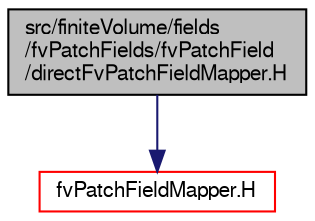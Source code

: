 digraph "src/finiteVolume/fields/fvPatchFields/fvPatchField/directFvPatchFieldMapper.H"
{
  bgcolor="transparent";
  edge [fontname="FreeSans",fontsize="10",labelfontname="FreeSans",labelfontsize="10"];
  node [fontname="FreeSans",fontsize="10",shape=record];
  Node1 [label="src/finiteVolume/fields\l/fvPatchFields/fvPatchField\l/directFvPatchFieldMapper.H",height=0.2,width=0.4,color="black", fillcolor="grey75", style="filled" fontcolor="black"];
  Node1 -> Node2 [color="midnightblue",fontsize="10",style="solid",fontname="FreeSans"];
  Node2 [label="fvPatchFieldMapper.H",height=0.2,width=0.4,color="red",URL="$a05084.html"];
}

